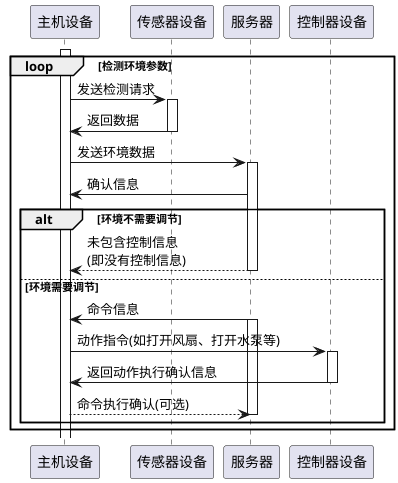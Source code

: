 @startuml 环境.传感器.
participant 主机设备 as mainfarme
participant 传感器设备 as sensor 
participant 服务器 as server
participant 控制器设备 as controller

loop 检测环境参数
    activate mainfarme
    mainfarme -> sensor:发送检测请求
    activate sensor
    sensor -> mainfarme:返回数据
    deactivate sensor
    mainfarme -> server:发送环境数据
    activate server
    server -> mainfarme:确认信息
    alt 环境不需要调节
        server --> mainfarme:未包含控制信息\n(即没有控制信息)
        deactivate server
    else 环境需要调节
        server -> mainfarme:命令信息
        activate server
        mainfarme -> controller:动作指令(如打开风扇、打开水泵等)
        activate controller
        controller -> mainfarme:返回动作执行确认信息
        deactivate controller
        mainfarme --> server:命令执行确认(可选)
        deactivate server
    end
end


@enduml